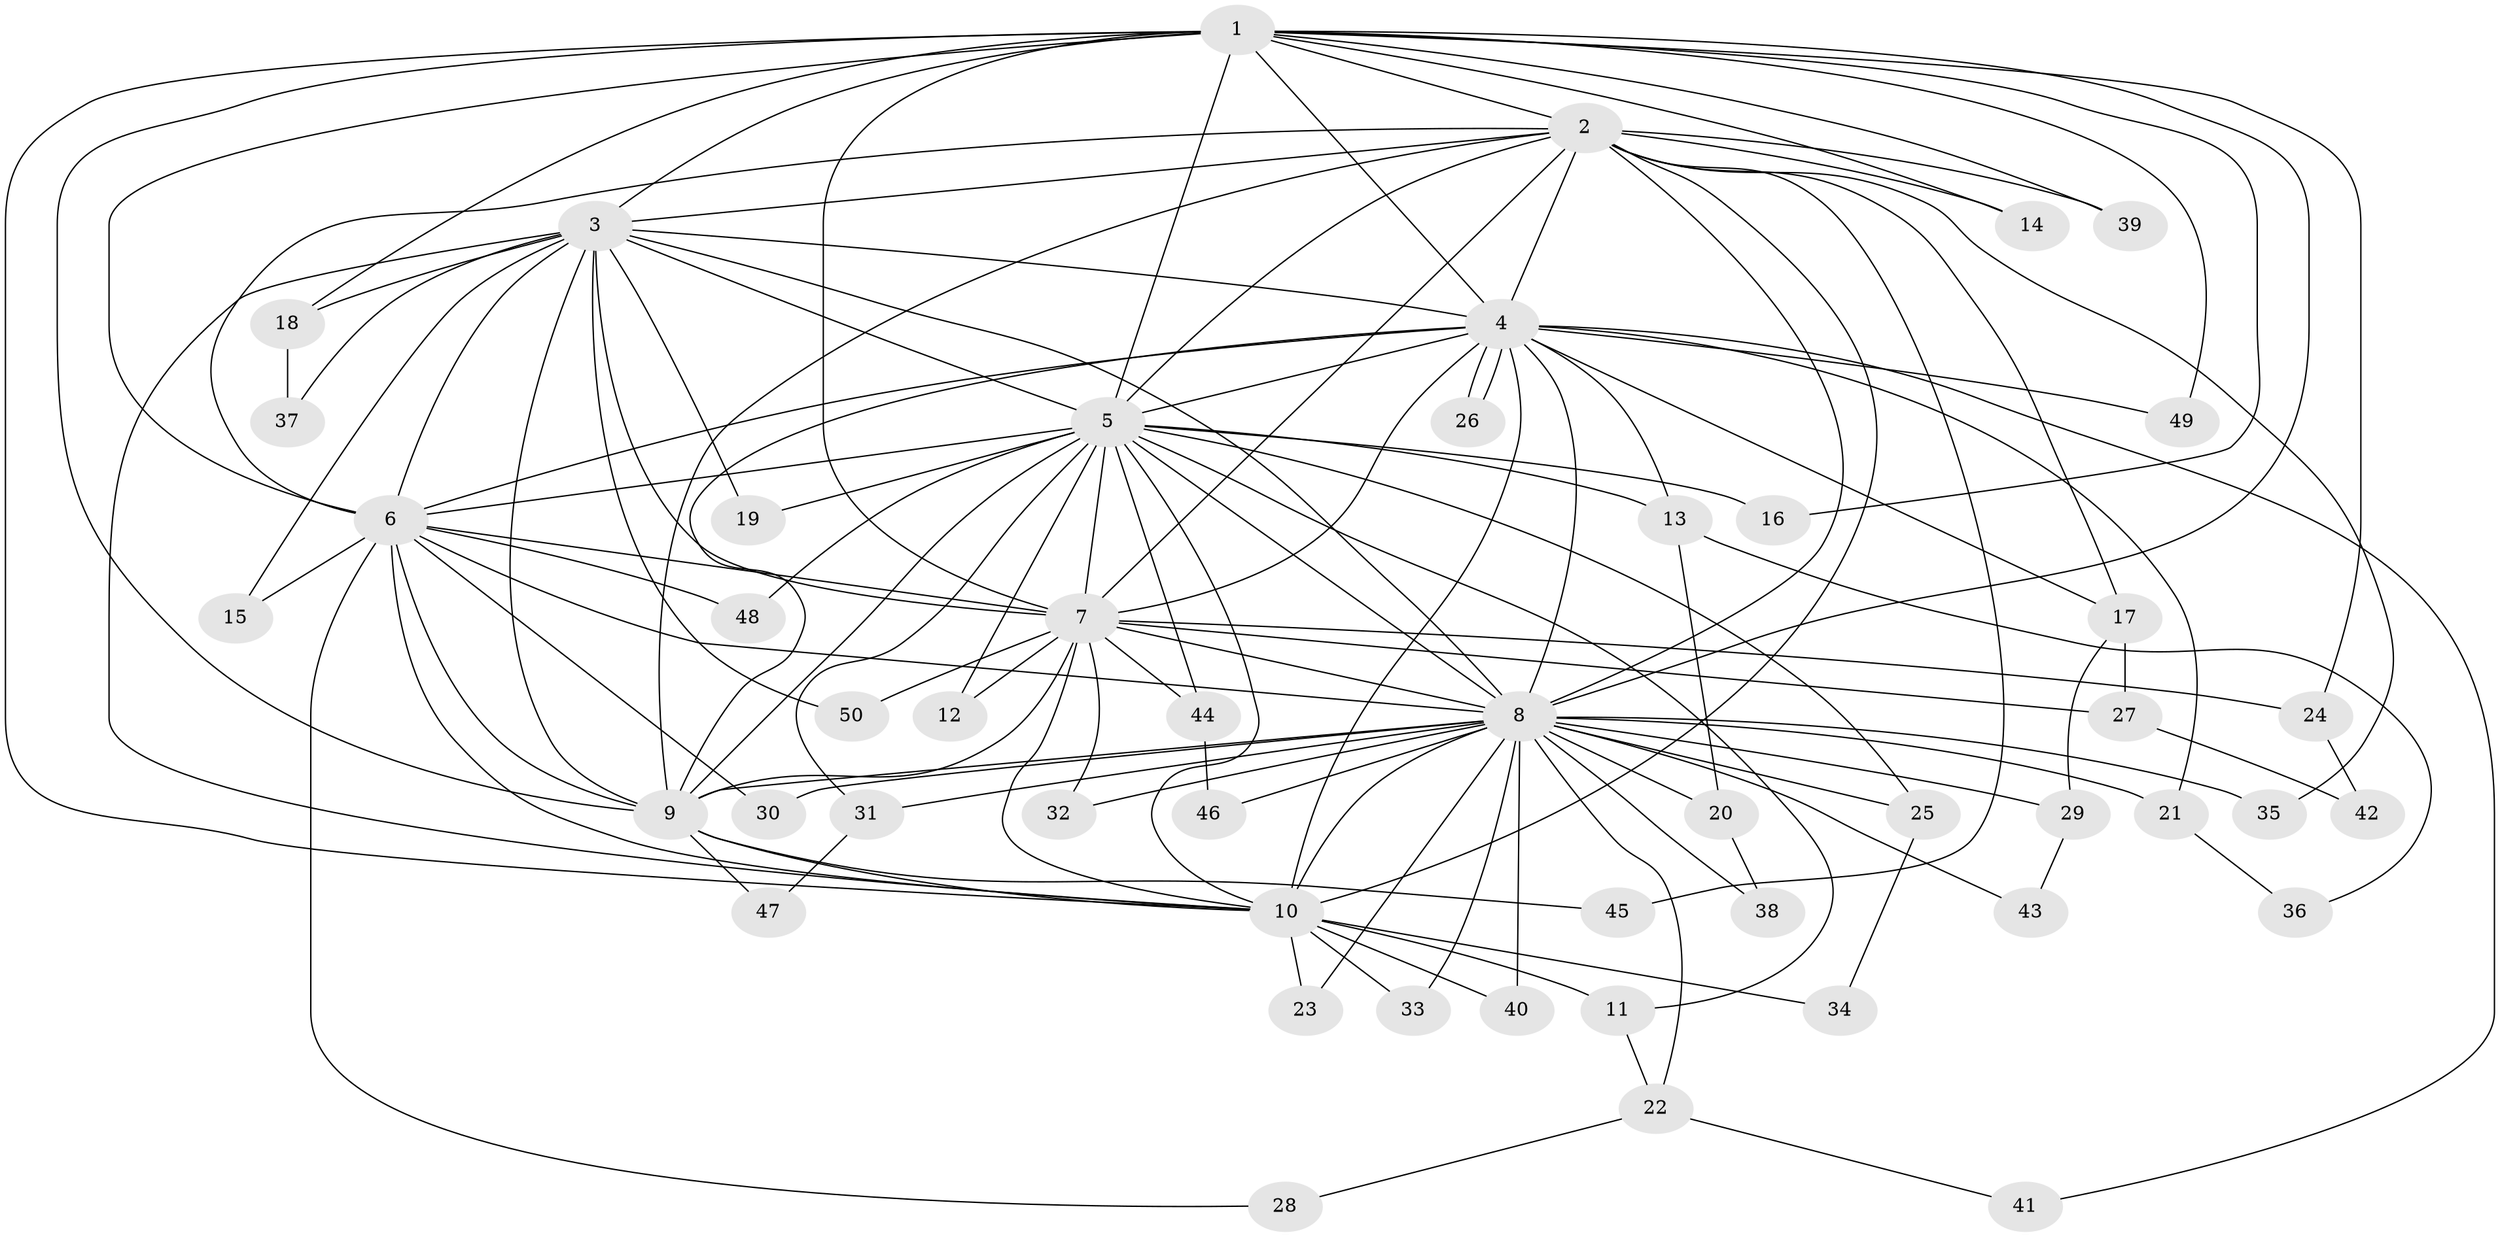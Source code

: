 // Generated by graph-tools (version 1.1) at 2025/01/03/09/25 03:01:35]
// undirected, 50 vertices, 125 edges
graph export_dot {
graph [start="1"]
  node [color=gray90,style=filled];
  1;
  2;
  3;
  4;
  5;
  6;
  7;
  8;
  9;
  10;
  11;
  12;
  13;
  14;
  15;
  16;
  17;
  18;
  19;
  20;
  21;
  22;
  23;
  24;
  25;
  26;
  27;
  28;
  29;
  30;
  31;
  32;
  33;
  34;
  35;
  36;
  37;
  38;
  39;
  40;
  41;
  42;
  43;
  44;
  45;
  46;
  47;
  48;
  49;
  50;
  1 -- 2;
  1 -- 3;
  1 -- 4;
  1 -- 5;
  1 -- 6;
  1 -- 7;
  1 -- 8;
  1 -- 9;
  1 -- 10;
  1 -- 14;
  1 -- 16;
  1 -- 18;
  1 -- 24;
  1 -- 39;
  1 -- 49;
  2 -- 3;
  2 -- 4;
  2 -- 5;
  2 -- 6;
  2 -- 7;
  2 -- 8;
  2 -- 9;
  2 -- 10;
  2 -- 14;
  2 -- 17;
  2 -- 35;
  2 -- 39;
  2 -- 45;
  3 -- 4;
  3 -- 5;
  3 -- 6;
  3 -- 7;
  3 -- 8;
  3 -- 9;
  3 -- 10;
  3 -- 15;
  3 -- 18;
  3 -- 19;
  3 -- 37;
  3 -- 50;
  4 -- 5;
  4 -- 6;
  4 -- 7;
  4 -- 8;
  4 -- 9;
  4 -- 10;
  4 -- 13;
  4 -- 17;
  4 -- 21;
  4 -- 26;
  4 -- 26;
  4 -- 41;
  4 -- 49;
  5 -- 6;
  5 -- 7;
  5 -- 8;
  5 -- 9;
  5 -- 10;
  5 -- 11;
  5 -- 12;
  5 -- 13;
  5 -- 16;
  5 -- 19;
  5 -- 25;
  5 -- 31;
  5 -- 44;
  5 -- 48;
  6 -- 7;
  6 -- 8;
  6 -- 9;
  6 -- 10;
  6 -- 15;
  6 -- 28;
  6 -- 30;
  6 -- 48;
  7 -- 8;
  7 -- 9;
  7 -- 10;
  7 -- 12;
  7 -- 24;
  7 -- 27;
  7 -- 32;
  7 -- 44;
  7 -- 50;
  8 -- 9;
  8 -- 10;
  8 -- 20;
  8 -- 21;
  8 -- 22;
  8 -- 23;
  8 -- 25;
  8 -- 29;
  8 -- 30;
  8 -- 31;
  8 -- 32;
  8 -- 33;
  8 -- 35;
  8 -- 38;
  8 -- 40;
  8 -- 43;
  8 -- 46;
  9 -- 10;
  9 -- 45;
  9 -- 47;
  10 -- 11;
  10 -- 23;
  10 -- 33;
  10 -- 34;
  10 -- 40;
  11 -- 22;
  13 -- 20;
  13 -- 36;
  17 -- 27;
  17 -- 29;
  18 -- 37;
  20 -- 38;
  21 -- 36;
  22 -- 28;
  22 -- 41;
  24 -- 42;
  25 -- 34;
  27 -- 42;
  29 -- 43;
  31 -- 47;
  44 -- 46;
}
